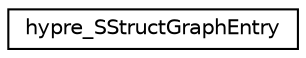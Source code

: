 digraph "Graphical Class Hierarchy"
{
 // LATEX_PDF_SIZE
  edge [fontname="Helvetica",fontsize="10",labelfontname="Helvetica",labelfontsize="10"];
  node [fontname="Helvetica",fontsize="10",shape=record];
  rankdir="LR";
  Node0 [label="hypre_SStructGraphEntry",height=0.2,width=0.4,color="black", fillcolor="white", style="filled",URL="$structhypre___s_struct_graph_entry.html",tooltip=" "];
}

